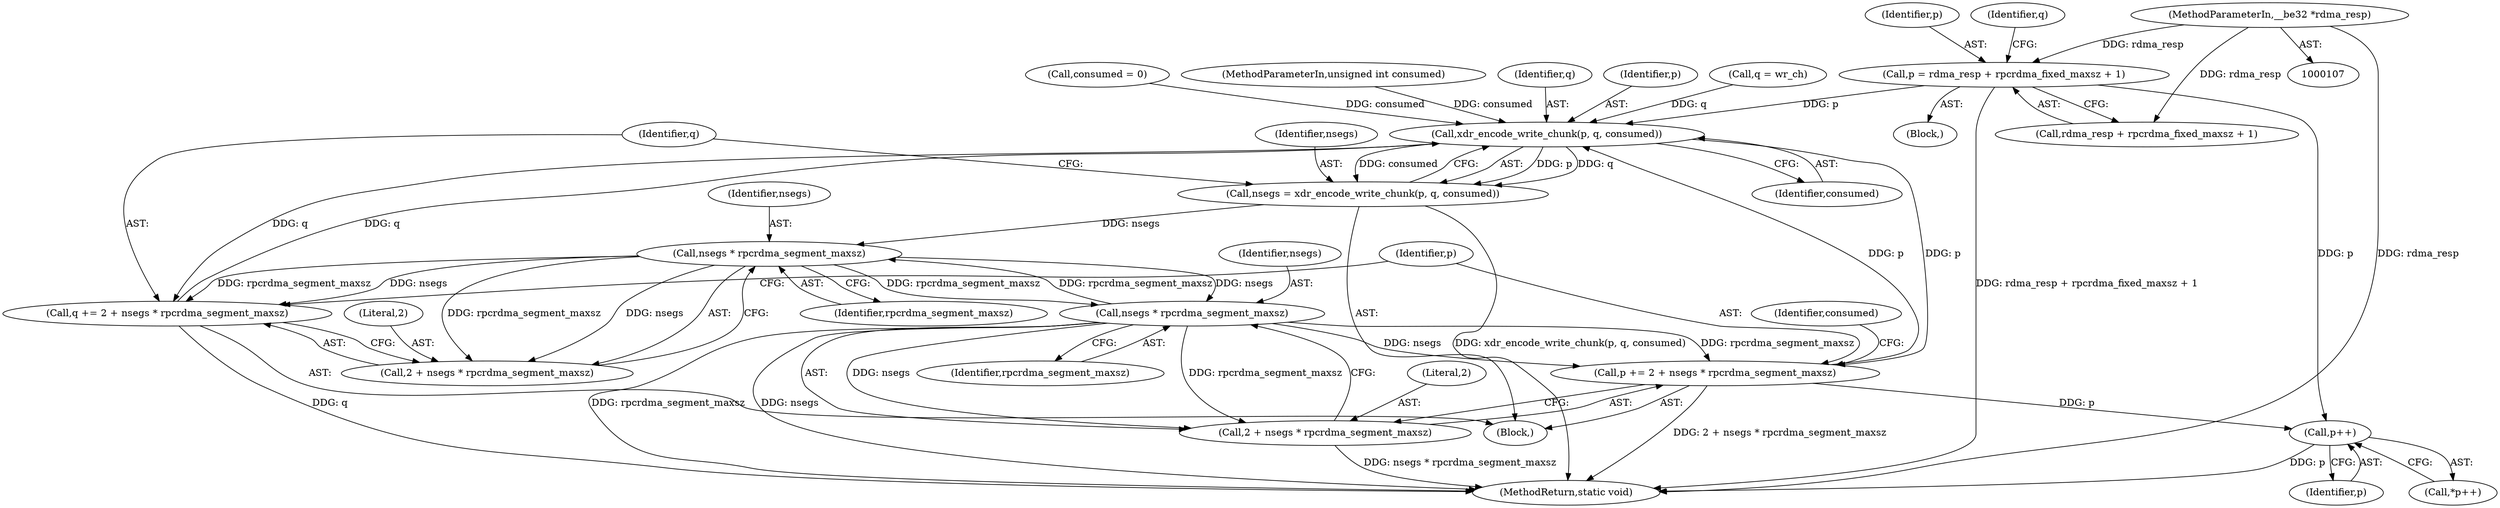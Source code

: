 digraph "0_linux_c70422f760c120480fee4de6c38804c72aa26bc1_31@integer" {
"1000115" [label="(Call,p = rdma_resp + rpcrdma_fixed_maxsz + 1)"];
"1000108" [label="(MethodParameterIn,__be32 *rdma_resp)"];
"1000133" [label="(Call,xdr_encode_write_chunk(p, q, consumed))"];
"1000131" [label="(Call,nsegs = xdr_encode_write_chunk(p, q, consumed))"];
"1000141" [label="(Call,nsegs * rpcrdma_segment_maxsz)"];
"1000137" [label="(Call,q += 2 + nsegs * rpcrdma_segment_maxsz)"];
"1000139" [label="(Call,2 + nsegs * rpcrdma_segment_maxsz)"];
"1000148" [label="(Call,nsegs * rpcrdma_segment_maxsz)"];
"1000144" [label="(Call,p += 2 + nsegs * rpcrdma_segment_maxsz)"];
"1000156" [label="(Call,p++)"];
"1000146" [label="(Call,2 + nsegs * rpcrdma_segment_maxsz)"];
"1000139" [label="(Call,2 + nsegs * rpcrdma_segment_maxsz)"];
"1000122" [label="(Call,q = wr_ch)"];
"1000151" [label="(Call,consumed = 0)"];
"1000130" [label="(Block,)"];
"1000137" [label="(Call,q += 2 + nsegs * rpcrdma_segment_maxsz)"];
"1000143" [label="(Identifier,rpcrdma_segment_maxsz)"];
"1000155" [label="(Call,*p++)"];
"1000157" [label="(Identifier,p)"];
"1000111" [label="(Block,)"];
"1000117" [label="(Call,rdma_resp + rpcrdma_fixed_maxsz + 1)"];
"1000141" [label="(Call,nsegs * rpcrdma_segment_maxsz)"];
"1000140" [label="(Literal,2)"];
"1000110" [label="(MethodParameterIn,unsigned int consumed)"];
"1000156" [label="(Call,p++)"];
"1000142" [label="(Identifier,nsegs)"];
"1000136" [label="(Identifier,consumed)"];
"1000138" [label="(Identifier,q)"];
"1000135" [label="(Identifier,q)"];
"1000108" [label="(MethodParameterIn,__be32 *rdma_resp)"];
"1000148" [label="(Call,nsegs * rpcrdma_segment_maxsz)"];
"1000147" [label="(Literal,2)"];
"1000146" [label="(Call,2 + nsegs * rpcrdma_segment_maxsz)"];
"1000133" [label="(Call,xdr_encode_write_chunk(p, q, consumed))"];
"1000131" [label="(Call,nsegs = xdr_encode_write_chunk(p, q, consumed))"];
"1000163" [label="(MethodReturn,static void)"];
"1000149" [label="(Identifier,nsegs)"];
"1000116" [label="(Identifier,p)"];
"1000115" [label="(Call,p = rdma_resp + rpcrdma_fixed_maxsz + 1)"];
"1000134" [label="(Identifier,p)"];
"1000132" [label="(Identifier,nsegs)"];
"1000152" [label="(Identifier,consumed)"];
"1000145" [label="(Identifier,p)"];
"1000150" [label="(Identifier,rpcrdma_segment_maxsz)"];
"1000123" [label="(Identifier,q)"];
"1000144" [label="(Call,p += 2 + nsegs * rpcrdma_segment_maxsz)"];
"1000115" -> "1000111"  [label="AST: "];
"1000115" -> "1000117"  [label="CFG: "];
"1000116" -> "1000115"  [label="AST: "];
"1000117" -> "1000115"  [label="AST: "];
"1000123" -> "1000115"  [label="CFG: "];
"1000115" -> "1000163"  [label="DDG: rdma_resp + rpcrdma_fixed_maxsz + 1"];
"1000108" -> "1000115"  [label="DDG: rdma_resp"];
"1000115" -> "1000133"  [label="DDG: p"];
"1000115" -> "1000156"  [label="DDG: p"];
"1000108" -> "1000107"  [label="AST: "];
"1000108" -> "1000163"  [label="DDG: rdma_resp"];
"1000108" -> "1000117"  [label="DDG: rdma_resp"];
"1000133" -> "1000131"  [label="AST: "];
"1000133" -> "1000136"  [label="CFG: "];
"1000134" -> "1000133"  [label="AST: "];
"1000135" -> "1000133"  [label="AST: "];
"1000136" -> "1000133"  [label="AST: "];
"1000131" -> "1000133"  [label="CFG: "];
"1000133" -> "1000131"  [label="DDG: p"];
"1000133" -> "1000131"  [label="DDG: q"];
"1000133" -> "1000131"  [label="DDG: consumed"];
"1000144" -> "1000133"  [label="DDG: p"];
"1000122" -> "1000133"  [label="DDG: q"];
"1000137" -> "1000133"  [label="DDG: q"];
"1000151" -> "1000133"  [label="DDG: consumed"];
"1000110" -> "1000133"  [label="DDG: consumed"];
"1000133" -> "1000137"  [label="DDG: q"];
"1000133" -> "1000144"  [label="DDG: p"];
"1000131" -> "1000130"  [label="AST: "];
"1000132" -> "1000131"  [label="AST: "];
"1000138" -> "1000131"  [label="CFG: "];
"1000131" -> "1000163"  [label="DDG: xdr_encode_write_chunk(p, q, consumed)"];
"1000131" -> "1000141"  [label="DDG: nsegs"];
"1000141" -> "1000139"  [label="AST: "];
"1000141" -> "1000143"  [label="CFG: "];
"1000142" -> "1000141"  [label="AST: "];
"1000143" -> "1000141"  [label="AST: "];
"1000139" -> "1000141"  [label="CFG: "];
"1000141" -> "1000137"  [label="DDG: nsegs"];
"1000141" -> "1000137"  [label="DDG: rpcrdma_segment_maxsz"];
"1000141" -> "1000139"  [label="DDG: nsegs"];
"1000141" -> "1000139"  [label="DDG: rpcrdma_segment_maxsz"];
"1000148" -> "1000141"  [label="DDG: rpcrdma_segment_maxsz"];
"1000141" -> "1000148"  [label="DDG: nsegs"];
"1000141" -> "1000148"  [label="DDG: rpcrdma_segment_maxsz"];
"1000137" -> "1000130"  [label="AST: "];
"1000137" -> "1000139"  [label="CFG: "];
"1000138" -> "1000137"  [label="AST: "];
"1000139" -> "1000137"  [label="AST: "];
"1000145" -> "1000137"  [label="CFG: "];
"1000137" -> "1000163"  [label="DDG: q"];
"1000140" -> "1000139"  [label="AST: "];
"1000148" -> "1000146"  [label="AST: "];
"1000148" -> "1000150"  [label="CFG: "];
"1000149" -> "1000148"  [label="AST: "];
"1000150" -> "1000148"  [label="AST: "];
"1000146" -> "1000148"  [label="CFG: "];
"1000148" -> "1000163"  [label="DDG: rpcrdma_segment_maxsz"];
"1000148" -> "1000163"  [label="DDG: nsegs"];
"1000148" -> "1000144"  [label="DDG: nsegs"];
"1000148" -> "1000144"  [label="DDG: rpcrdma_segment_maxsz"];
"1000148" -> "1000146"  [label="DDG: nsegs"];
"1000148" -> "1000146"  [label="DDG: rpcrdma_segment_maxsz"];
"1000144" -> "1000130"  [label="AST: "];
"1000144" -> "1000146"  [label="CFG: "];
"1000145" -> "1000144"  [label="AST: "];
"1000146" -> "1000144"  [label="AST: "];
"1000152" -> "1000144"  [label="CFG: "];
"1000144" -> "1000163"  [label="DDG: 2 + nsegs * rpcrdma_segment_maxsz"];
"1000144" -> "1000156"  [label="DDG: p"];
"1000156" -> "1000155"  [label="AST: "];
"1000156" -> "1000157"  [label="CFG: "];
"1000157" -> "1000156"  [label="AST: "];
"1000155" -> "1000156"  [label="CFG: "];
"1000156" -> "1000163"  [label="DDG: p"];
"1000147" -> "1000146"  [label="AST: "];
"1000146" -> "1000163"  [label="DDG: nsegs * rpcrdma_segment_maxsz"];
}
